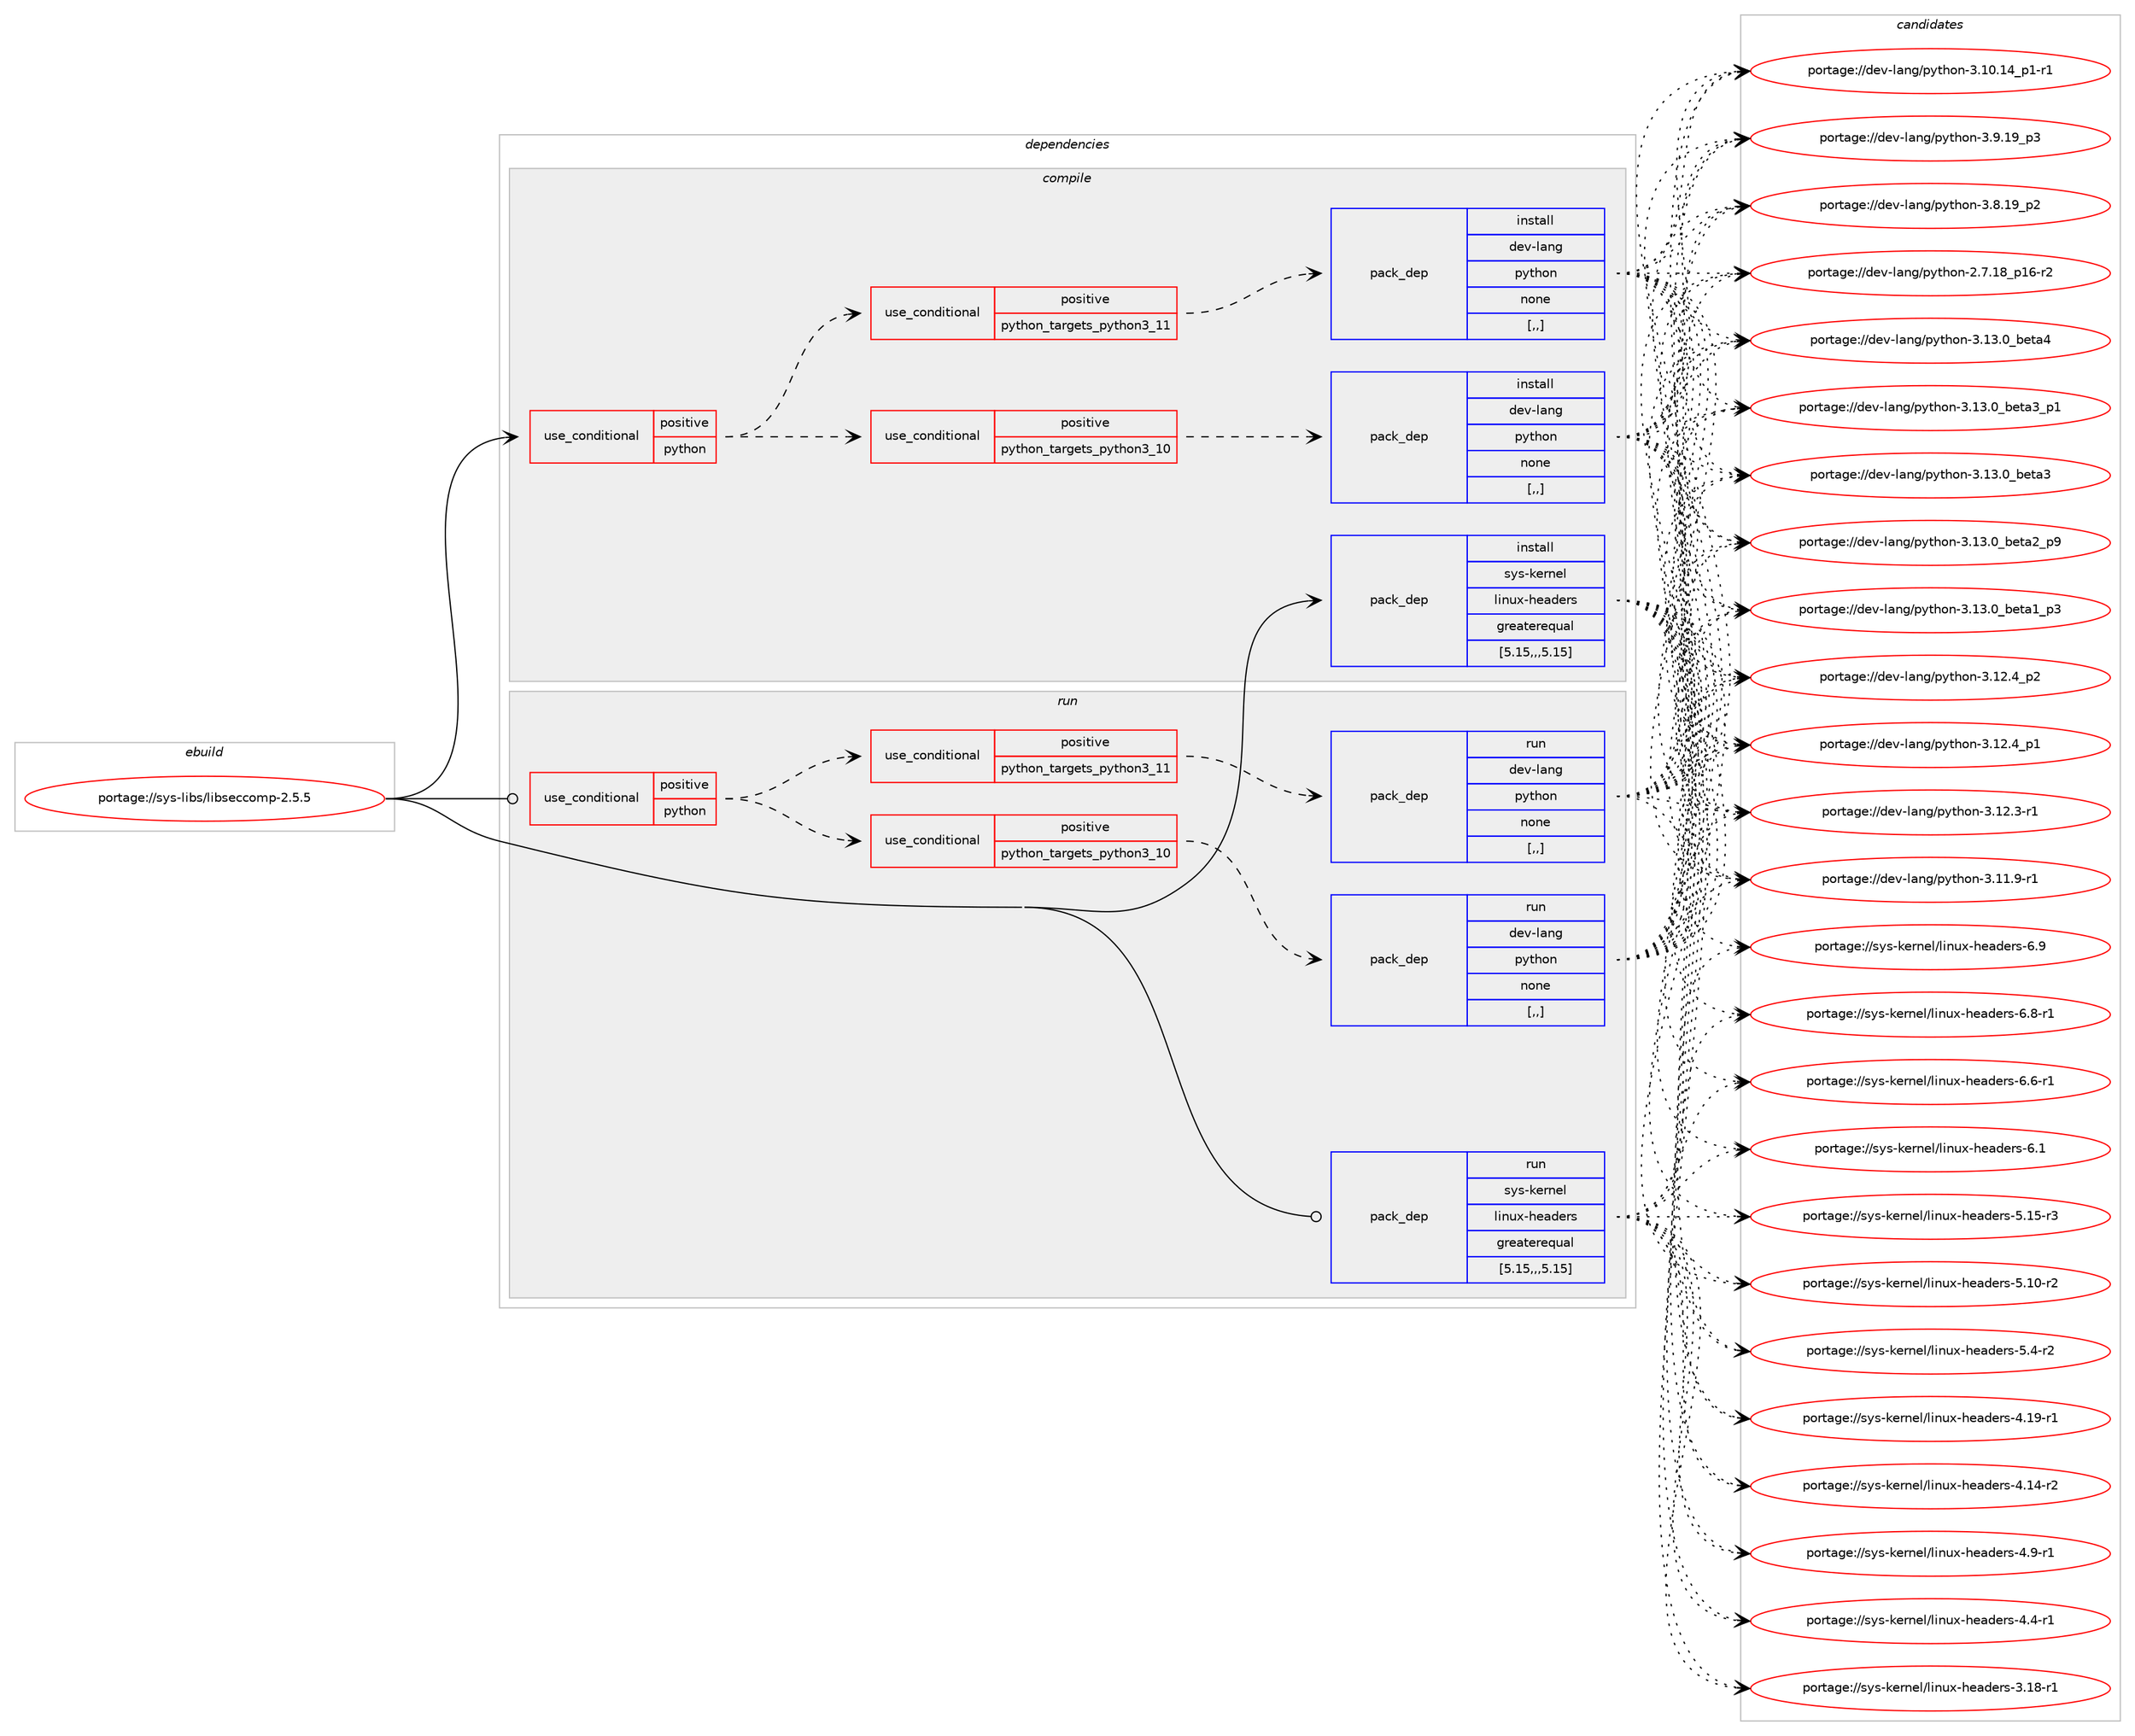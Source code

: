 digraph prolog {

# *************
# Graph options
# *************

newrank=true;
concentrate=true;
compound=true;
graph [rankdir=LR,fontname=Helvetica,fontsize=10,ranksep=1.5];#, ranksep=2.5, nodesep=0.2];
edge  [arrowhead=vee];
node  [fontname=Helvetica,fontsize=10];

# **********
# The ebuild
# **********

subgraph cluster_leftcol {
color=gray;
label=<<i>ebuild</i>>;
id [label="portage://sys-libs/libseccomp-2.5.5", color=red, width=4, href="../sys-libs/libseccomp-2.5.5.svg"];
}

# ****************
# The dependencies
# ****************

subgraph cluster_midcol {
color=gray;
label=<<i>dependencies</i>>;
subgraph cluster_compile {
fillcolor="#eeeeee";
style=filled;
label=<<i>compile</i>>;
subgraph cond117710 {
dependency441370 [label=<<TABLE BORDER="0" CELLBORDER="1" CELLSPACING="0" CELLPADDING="4"><TR><TD ROWSPAN="3" CELLPADDING="10">use_conditional</TD></TR><TR><TD>positive</TD></TR><TR><TD>python</TD></TR></TABLE>>, shape=none, color=red];
subgraph cond117711 {
dependency441371 [label=<<TABLE BORDER="0" CELLBORDER="1" CELLSPACING="0" CELLPADDING="4"><TR><TD ROWSPAN="3" CELLPADDING="10">use_conditional</TD></TR><TR><TD>positive</TD></TR><TR><TD>python_targets_python3_10</TD></TR></TABLE>>, shape=none, color=red];
subgraph pack320662 {
dependency441372 [label=<<TABLE BORDER="0" CELLBORDER="1" CELLSPACING="0" CELLPADDING="4" WIDTH="220"><TR><TD ROWSPAN="6" CELLPADDING="30">pack_dep</TD></TR><TR><TD WIDTH="110">install</TD></TR><TR><TD>dev-lang</TD></TR><TR><TD>python</TD></TR><TR><TD>none</TD></TR><TR><TD>[,,]</TD></TR></TABLE>>, shape=none, color=blue];
}
dependency441371:e -> dependency441372:w [weight=20,style="dashed",arrowhead="vee"];
}
dependency441370:e -> dependency441371:w [weight=20,style="dashed",arrowhead="vee"];
subgraph cond117712 {
dependency441373 [label=<<TABLE BORDER="0" CELLBORDER="1" CELLSPACING="0" CELLPADDING="4"><TR><TD ROWSPAN="3" CELLPADDING="10">use_conditional</TD></TR><TR><TD>positive</TD></TR><TR><TD>python_targets_python3_11</TD></TR></TABLE>>, shape=none, color=red];
subgraph pack320663 {
dependency441374 [label=<<TABLE BORDER="0" CELLBORDER="1" CELLSPACING="0" CELLPADDING="4" WIDTH="220"><TR><TD ROWSPAN="6" CELLPADDING="30">pack_dep</TD></TR><TR><TD WIDTH="110">install</TD></TR><TR><TD>dev-lang</TD></TR><TR><TD>python</TD></TR><TR><TD>none</TD></TR><TR><TD>[,,]</TD></TR></TABLE>>, shape=none, color=blue];
}
dependency441373:e -> dependency441374:w [weight=20,style="dashed",arrowhead="vee"];
}
dependency441370:e -> dependency441373:w [weight=20,style="dashed",arrowhead="vee"];
}
id:e -> dependency441370:w [weight=20,style="solid",arrowhead="vee"];
subgraph pack320664 {
dependency441375 [label=<<TABLE BORDER="0" CELLBORDER="1" CELLSPACING="0" CELLPADDING="4" WIDTH="220"><TR><TD ROWSPAN="6" CELLPADDING="30">pack_dep</TD></TR><TR><TD WIDTH="110">install</TD></TR><TR><TD>sys-kernel</TD></TR><TR><TD>linux-headers</TD></TR><TR><TD>greaterequal</TD></TR><TR><TD>[5.15,,,5.15]</TD></TR></TABLE>>, shape=none, color=blue];
}
id:e -> dependency441375:w [weight=20,style="solid",arrowhead="vee"];
}
subgraph cluster_compileandrun {
fillcolor="#eeeeee";
style=filled;
label=<<i>compile and run</i>>;
}
subgraph cluster_run {
fillcolor="#eeeeee";
style=filled;
label=<<i>run</i>>;
subgraph cond117713 {
dependency441376 [label=<<TABLE BORDER="0" CELLBORDER="1" CELLSPACING="0" CELLPADDING="4"><TR><TD ROWSPAN="3" CELLPADDING="10">use_conditional</TD></TR><TR><TD>positive</TD></TR><TR><TD>python</TD></TR></TABLE>>, shape=none, color=red];
subgraph cond117714 {
dependency441377 [label=<<TABLE BORDER="0" CELLBORDER="1" CELLSPACING="0" CELLPADDING="4"><TR><TD ROWSPAN="3" CELLPADDING="10">use_conditional</TD></TR><TR><TD>positive</TD></TR><TR><TD>python_targets_python3_10</TD></TR></TABLE>>, shape=none, color=red];
subgraph pack320665 {
dependency441378 [label=<<TABLE BORDER="0" CELLBORDER="1" CELLSPACING="0" CELLPADDING="4" WIDTH="220"><TR><TD ROWSPAN="6" CELLPADDING="30">pack_dep</TD></TR><TR><TD WIDTH="110">run</TD></TR><TR><TD>dev-lang</TD></TR><TR><TD>python</TD></TR><TR><TD>none</TD></TR><TR><TD>[,,]</TD></TR></TABLE>>, shape=none, color=blue];
}
dependency441377:e -> dependency441378:w [weight=20,style="dashed",arrowhead="vee"];
}
dependency441376:e -> dependency441377:w [weight=20,style="dashed",arrowhead="vee"];
subgraph cond117715 {
dependency441379 [label=<<TABLE BORDER="0" CELLBORDER="1" CELLSPACING="0" CELLPADDING="4"><TR><TD ROWSPAN="3" CELLPADDING="10">use_conditional</TD></TR><TR><TD>positive</TD></TR><TR><TD>python_targets_python3_11</TD></TR></TABLE>>, shape=none, color=red];
subgraph pack320666 {
dependency441380 [label=<<TABLE BORDER="0" CELLBORDER="1" CELLSPACING="0" CELLPADDING="4" WIDTH="220"><TR><TD ROWSPAN="6" CELLPADDING="30">pack_dep</TD></TR><TR><TD WIDTH="110">run</TD></TR><TR><TD>dev-lang</TD></TR><TR><TD>python</TD></TR><TR><TD>none</TD></TR><TR><TD>[,,]</TD></TR></TABLE>>, shape=none, color=blue];
}
dependency441379:e -> dependency441380:w [weight=20,style="dashed",arrowhead="vee"];
}
dependency441376:e -> dependency441379:w [weight=20,style="dashed",arrowhead="vee"];
}
id:e -> dependency441376:w [weight=20,style="solid",arrowhead="odot"];
subgraph pack320667 {
dependency441381 [label=<<TABLE BORDER="0" CELLBORDER="1" CELLSPACING="0" CELLPADDING="4" WIDTH="220"><TR><TD ROWSPAN="6" CELLPADDING="30">pack_dep</TD></TR><TR><TD WIDTH="110">run</TD></TR><TR><TD>sys-kernel</TD></TR><TR><TD>linux-headers</TD></TR><TR><TD>greaterequal</TD></TR><TR><TD>[5.15,,,5.15]</TD></TR></TABLE>>, shape=none, color=blue];
}
id:e -> dependency441381:w [weight=20,style="solid",arrowhead="odot"];
}
}

# **************
# The candidates
# **************

subgraph cluster_choices {
rank=same;
color=gray;
label=<<i>candidates</i>>;

subgraph choice320662 {
color=black;
nodesep=1;
choice1001011184510897110103471121211161041111104551464951464895981011169752 [label="portage://dev-lang/python-3.13.0_beta4", color=red, width=4,href="../dev-lang/python-3.13.0_beta4.svg"];
choice10010111845108971101034711212111610411111045514649514648959810111697519511249 [label="portage://dev-lang/python-3.13.0_beta3_p1", color=red, width=4,href="../dev-lang/python-3.13.0_beta3_p1.svg"];
choice1001011184510897110103471121211161041111104551464951464895981011169751 [label="portage://dev-lang/python-3.13.0_beta3", color=red, width=4,href="../dev-lang/python-3.13.0_beta3.svg"];
choice10010111845108971101034711212111610411111045514649514648959810111697509511257 [label="portage://dev-lang/python-3.13.0_beta2_p9", color=red, width=4,href="../dev-lang/python-3.13.0_beta2_p9.svg"];
choice10010111845108971101034711212111610411111045514649514648959810111697499511251 [label="portage://dev-lang/python-3.13.0_beta1_p3", color=red, width=4,href="../dev-lang/python-3.13.0_beta1_p3.svg"];
choice100101118451089711010347112121116104111110455146495046529511250 [label="portage://dev-lang/python-3.12.4_p2", color=red, width=4,href="../dev-lang/python-3.12.4_p2.svg"];
choice100101118451089711010347112121116104111110455146495046529511249 [label="portage://dev-lang/python-3.12.4_p1", color=red, width=4,href="../dev-lang/python-3.12.4_p1.svg"];
choice100101118451089711010347112121116104111110455146495046514511449 [label="portage://dev-lang/python-3.12.3-r1", color=red, width=4,href="../dev-lang/python-3.12.3-r1.svg"];
choice100101118451089711010347112121116104111110455146494946574511449 [label="portage://dev-lang/python-3.11.9-r1", color=red, width=4,href="../dev-lang/python-3.11.9-r1.svg"];
choice100101118451089711010347112121116104111110455146494846495295112494511449 [label="portage://dev-lang/python-3.10.14_p1-r1", color=red, width=4,href="../dev-lang/python-3.10.14_p1-r1.svg"];
choice100101118451089711010347112121116104111110455146574649579511251 [label="portage://dev-lang/python-3.9.19_p3", color=red, width=4,href="../dev-lang/python-3.9.19_p3.svg"];
choice100101118451089711010347112121116104111110455146564649579511250 [label="portage://dev-lang/python-3.8.19_p2", color=red, width=4,href="../dev-lang/python-3.8.19_p2.svg"];
choice100101118451089711010347112121116104111110455046554649569511249544511450 [label="portage://dev-lang/python-2.7.18_p16-r2", color=red, width=4,href="../dev-lang/python-2.7.18_p16-r2.svg"];
dependency441372:e -> choice1001011184510897110103471121211161041111104551464951464895981011169752:w [style=dotted,weight="100"];
dependency441372:e -> choice10010111845108971101034711212111610411111045514649514648959810111697519511249:w [style=dotted,weight="100"];
dependency441372:e -> choice1001011184510897110103471121211161041111104551464951464895981011169751:w [style=dotted,weight="100"];
dependency441372:e -> choice10010111845108971101034711212111610411111045514649514648959810111697509511257:w [style=dotted,weight="100"];
dependency441372:e -> choice10010111845108971101034711212111610411111045514649514648959810111697499511251:w [style=dotted,weight="100"];
dependency441372:e -> choice100101118451089711010347112121116104111110455146495046529511250:w [style=dotted,weight="100"];
dependency441372:e -> choice100101118451089711010347112121116104111110455146495046529511249:w [style=dotted,weight="100"];
dependency441372:e -> choice100101118451089711010347112121116104111110455146495046514511449:w [style=dotted,weight="100"];
dependency441372:e -> choice100101118451089711010347112121116104111110455146494946574511449:w [style=dotted,weight="100"];
dependency441372:e -> choice100101118451089711010347112121116104111110455146494846495295112494511449:w [style=dotted,weight="100"];
dependency441372:e -> choice100101118451089711010347112121116104111110455146574649579511251:w [style=dotted,weight="100"];
dependency441372:e -> choice100101118451089711010347112121116104111110455146564649579511250:w [style=dotted,weight="100"];
dependency441372:e -> choice100101118451089711010347112121116104111110455046554649569511249544511450:w [style=dotted,weight="100"];
}
subgraph choice320663 {
color=black;
nodesep=1;
choice1001011184510897110103471121211161041111104551464951464895981011169752 [label="portage://dev-lang/python-3.13.0_beta4", color=red, width=4,href="../dev-lang/python-3.13.0_beta4.svg"];
choice10010111845108971101034711212111610411111045514649514648959810111697519511249 [label="portage://dev-lang/python-3.13.0_beta3_p1", color=red, width=4,href="../dev-lang/python-3.13.0_beta3_p1.svg"];
choice1001011184510897110103471121211161041111104551464951464895981011169751 [label="portage://dev-lang/python-3.13.0_beta3", color=red, width=4,href="../dev-lang/python-3.13.0_beta3.svg"];
choice10010111845108971101034711212111610411111045514649514648959810111697509511257 [label="portage://dev-lang/python-3.13.0_beta2_p9", color=red, width=4,href="../dev-lang/python-3.13.0_beta2_p9.svg"];
choice10010111845108971101034711212111610411111045514649514648959810111697499511251 [label="portage://dev-lang/python-3.13.0_beta1_p3", color=red, width=4,href="../dev-lang/python-3.13.0_beta1_p3.svg"];
choice100101118451089711010347112121116104111110455146495046529511250 [label="portage://dev-lang/python-3.12.4_p2", color=red, width=4,href="../dev-lang/python-3.12.4_p2.svg"];
choice100101118451089711010347112121116104111110455146495046529511249 [label="portage://dev-lang/python-3.12.4_p1", color=red, width=4,href="../dev-lang/python-3.12.4_p1.svg"];
choice100101118451089711010347112121116104111110455146495046514511449 [label="portage://dev-lang/python-3.12.3-r1", color=red, width=4,href="../dev-lang/python-3.12.3-r1.svg"];
choice100101118451089711010347112121116104111110455146494946574511449 [label="portage://dev-lang/python-3.11.9-r1", color=red, width=4,href="../dev-lang/python-3.11.9-r1.svg"];
choice100101118451089711010347112121116104111110455146494846495295112494511449 [label="portage://dev-lang/python-3.10.14_p1-r1", color=red, width=4,href="../dev-lang/python-3.10.14_p1-r1.svg"];
choice100101118451089711010347112121116104111110455146574649579511251 [label="portage://dev-lang/python-3.9.19_p3", color=red, width=4,href="../dev-lang/python-3.9.19_p3.svg"];
choice100101118451089711010347112121116104111110455146564649579511250 [label="portage://dev-lang/python-3.8.19_p2", color=red, width=4,href="../dev-lang/python-3.8.19_p2.svg"];
choice100101118451089711010347112121116104111110455046554649569511249544511450 [label="portage://dev-lang/python-2.7.18_p16-r2", color=red, width=4,href="../dev-lang/python-2.7.18_p16-r2.svg"];
dependency441374:e -> choice1001011184510897110103471121211161041111104551464951464895981011169752:w [style=dotted,weight="100"];
dependency441374:e -> choice10010111845108971101034711212111610411111045514649514648959810111697519511249:w [style=dotted,weight="100"];
dependency441374:e -> choice1001011184510897110103471121211161041111104551464951464895981011169751:w [style=dotted,weight="100"];
dependency441374:e -> choice10010111845108971101034711212111610411111045514649514648959810111697509511257:w [style=dotted,weight="100"];
dependency441374:e -> choice10010111845108971101034711212111610411111045514649514648959810111697499511251:w [style=dotted,weight="100"];
dependency441374:e -> choice100101118451089711010347112121116104111110455146495046529511250:w [style=dotted,weight="100"];
dependency441374:e -> choice100101118451089711010347112121116104111110455146495046529511249:w [style=dotted,weight="100"];
dependency441374:e -> choice100101118451089711010347112121116104111110455146495046514511449:w [style=dotted,weight="100"];
dependency441374:e -> choice100101118451089711010347112121116104111110455146494946574511449:w [style=dotted,weight="100"];
dependency441374:e -> choice100101118451089711010347112121116104111110455146494846495295112494511449:w [style=dotted,weight="100"];
dependency441374:e -> choice100101118451089711010347112121116104111110455146574649579511251:w [style=dotted,weight="100"];
dependency441374:e -> choice100101118451089711010347112121116104111110455146564649579511250:w [style=dotted,weight="100"];
dependency441374:e -> choice100101118451089711010347112121116104111110455046554649569511249544511450:w [style=dotted,weight="100"];
}
subgraph choice320664 {
color=black;
nodesep=1;
choice1151211154510710111411010110847108105110117120451041019710010111411545544657 [label="portage://sys-kernel/linux-headers-6.9", color=red, width=4,href="../sys-kernel/linux-headers-6.9.svg"];
choice11512111545107101114110101108471081051101171204510410197100101114115455446564511449 [label="portage://sys-kernel/linux-headers-6.8-r1", color=red, width=4,href="../sys-kernel/linux-headers-6.8-r1.svg"];
choice11512111545107101114110101108471081051101171204510410197100101114115455446544511449 [label="portage://sys-kernel/linux-headers-6.6-r1", color=red, width=4,href="../sys-kernel/linux-headers-6.6-r1.svg"];
choice1151211154510710111411010110847108105110117120451041019710010111411545544649 [label="portage://sys-kernel/linux-headers-6.1", color=red, width=4,href="../sys-kernel/linux-headers-6.1.svg"];
choice1151211154510710111411010110847108105110117120451041019710010111411545534649534511451 [label="portage://sys-kernel/linux-headers-5.15-r3", color=red, width=4,href="../sys-kernel/linux-headers-5.15-r3.svg"];
choice1151211154510710111411010110847108105110117120451041019710010111411545534649484511450 [label="portage://sys-kernel/linux-headers-5.10-r2", color=red, width=4,href="../sys-kernel/linux-headers-5.10-r2.svg"];
choice11512111545107101114110101108471081051101171204510410197100101114115455346524511450 [label="portage://sys-kernel/linux-headers-5.4-r2", color=red, width=4,href="../sys-kernel/linux-headers-5.4-r2.svg"];
choice1151211154510710111411010110847108105110117120451041019710010111411545524649574511449 [label="portage://sys-kernel/linux-headers-4.19-r1", color=red, width=4,href="../sys-kernel/linux-headers-4.19-r1.svg"];
choice1151211154510710111411010110847108105110117120451041019710010111411545524649524511450 [label="portage://sys-kernel/linux-headers-4.14-r2", color=red, width=4,href="../sys-kernel/linux-headers-4.14-r2.svg"];
choice11512111545107101114110101108471081051101171204510410197100101114115455246574511449 [label="portage://sys-kernel/linux-headers-4.9-r1", color=red, width=4,href="../sys-kernel/linux-headers-4.9-r1.svg"];
choice11512111545107101114110101108471081051101171204510410197100101114115455246524511449 [label="portage://sys-kernel/linux-headers-4.4-r1", color=red, width=4,href="../sys-kernel/linux-headers-4.4-r1.svg"];
choice1151211154510710111411010110847108105110117120451041019710010111411545514649564511449 [label="portage://sys-kernel/linux-headers-3.18-r1", color=red, width=4,href="../sys-kernel/linux-headers-3.18-r1.svg"];
dependency441375:e -> choice1151211154510710111411010110847108105110117120451041019710010111411545544657:w [style=dotted,weight="100"];
dependency441375:e -> choice11512111545107101114110101108471081051101171204510410197100101114115455446564511449:w [style=dotted,weight="100"];
dependency441375:e -> choice11512111545107101114110101108471081051101171204510410197100101114115455446544511449:w [style=dotted,weight="100"];
dependency441375:e -> choice1151211154510710111411010110847108105110117120451041019710010111411545544649:w [style=dotted,weight="100"];
dependency441375:e -> choice1151211154510710111411010110847108105110117120451041019710010111411545534649534511451:w [style=dotted,weight="100"];
dependency441375:e -> choice1151211154510710111411010110847108105110117120451041019710010111411545534649484511450:w [style=dotted,weight="100"];
dependency441375:e -> choice11512111545107101114110101108471081051101171204510410197100101114115455346524511450:w [style=dotted,weight="100"];
dependency441375:e -> choice1151211154510710111411010110847108105110117120451041019710010111411545524649574511449:w [style=dotted,weight="100"];
dependency441375:e -> choice1151211154510710111411010110847108105110117120451041019710010111411545524649524511450:w [style=dotted,weight="100"];
dependency441375:e -> choice11512111545107101114110101108471081051101171204510410197100101114115455246574511449:w [style=dotted,weight="100"];
dependency441375:e -> choice11512111545107101114110101108471081051101171204510410197100101114115455246524511449:w [style=dotted,weight="100"];
dependency441375:e -> choice1151211154510710111411010110847108105110117120451041019710010111411545514649564511449:w [style=dotted,weight="100"];
}
subgraph choice320665 {
color=black;
nodesep=1;
choice1001011184510897110103471121211161041111104551464951464895981011169752 [label="portage://dev-lang/python-3.13.0_beta4", color=red, width=4,href="../dev-lang/python-3.13.0_beta4.svg"];
choice10010111845108971101034711212111610411111045514649514648959810111697519511249 [label="portage://dev-lang/python-3.13.0_beta3_p1", color=red, width=4,href="../dev-lang/python-3.13.0_beta3_p1.svg"];
choice1001011184510897110103471121211161041111104551464951464895981011169751 [label="portage://dev-lang/python-3.13.0_beta3", color=red, width=4,href="../dev-lang/python-3.13.0_beta3.svg"];
choice10010111845108971101034711212111610411111045514649514648959810111697509511257 [label="portage://dev-lang/python-3.13.0_beta2_p9", color=red, width=4,href="../dev-lang/python-3.13.0_beta2_p9.svg"];
choice10010111845108971101034711212111610411111045514649514648959810111697499511251 [label="portage://dev-lang/python-3.13.0_beta1_p3", color=red, width=4,href="../dev-lang/python-3.13.0_beta1_p3.svg"];
choice100101118451089711010347112121116104111110455146495046529511250 [label="portage://dev-lang/python-3.12.4_p2", color=red, width=4,href="../dev-lang/python-3.12.4_p2.svg"];
choice100101118451089711010347112121116104111110455146495046529511249 [label="portage://dev-lang/python-3.12.4_p1", color=red, width=4,href="../dev-lang/python-3.12.4_p1.svg"];
choice100101118451089711010347112121116104111110455146495046514511449 [label="portage://dev-lang/python-3.12.3-r1", color=red, width=4,href="../dev-lang/python-3.12.3-r1.svg"];
choice100101118451089711010347112121116104111110455146494946574511449 [label="portage://dev-lang/python-3.11.9-r1", color=red, width=4,href="../dev-lang/python-3.11.9-r1.svg"];
choice100101118451089711010347112121116104111110455146494846495295112494511449 [label="portage://dev-lang/python-3.10.14_p1-r1", color=red, width=4,href="../dev-lang/python-3.10.14_p1-r1.svg"];
choice100101118451089711010347112121116104111110455146574649579511251 [label="portage://dev-lang/python-3.9.19_p3", color=red, width=4,href="../dev-lang/python-3.9.19_p3.svg"];
choice100101118451089711010347112121116104111110455146564649579511250 [label="portage://dev-lang/python-3.8.19_p2", color=red, width=4,href="../dev-lang/python-3.8.19_p2.svg"];
choice100101118451089711010347112121116104111110455046554649569511249544511450 [label="portage://dev-lang/python-2.7.18_p16-r2", color=red, width=4,href="../dev-lang/python-2.7.18_p16-r2.svg"];
dependency441378:e -> choice1001011184510897110103471121211161041111104551464951464895981011169752:w [style=dotted,weight="100"];
dependency441378:e -> choice10010111845108971101034711212111610411111045514649514648959810111697519511249:w [style=dotted,weight="100"];
dependency441378:e -> choice1001011184510897110103471121211161041111104551464951464895981011169751:w [style=dotted,weight="100"];
dependency441378:e -> choice10010111845108971101034711212111610411111045514649514648959810111697509511257:w [style=dotted,weight="100"];
dependency441378:e -> choice10010111845108971101034711212111610411111045514649514648959810111697499511251:w [style=dotted,weight="100"];
dependency441378:e -> choice100101118451089711010347112121116104111110455146495046529511250:w [style=dotted,weight="100"];
dependency441378:e -> choice100101118451089711010347112121116104111110455146495046529511249:w [style=dotted,weight="100"];
dependency441378:e -> choice100101118451089711010347112121116104111110455146495046514511449:w [style=dotted,weight="100"];
dependency441378:e -> choice100101118451089711010347112121116104111110455146494946574511449:w [style=dotted,weight="100"];
dependency441378:e -> choice100101118451089711010347112121116104111110455146494846495295112494511449:w [style=dotted,weight="100"];
dependency441378:e -> choice100101118451089711010347112121116104111110455146574649579511251:w [style=dotted,weight="100"];
dependency441378:e -> choice100101118451089711010347112121116104111110455146564649579511250:w [style=dotted,weight="100"];
dependency441378:e -> choice100101118451089711010347112121116104111110455046554649569511249544511450:w [style=dotted,weight="100"];
}
subgraph choice320666 {
color=black;
nodesep=1;
choice1001011184510897110103471121211161041111104551464951464895981011169752 [label="portage://dev-lang/python-3.13.0_beta4", color=red, width=4,href="../dev-lang/python-3.13.0_beta4.svg"];
choice10010111845108971101034711212111610411111045514649514648959810111697519511249 [label="portage://dev-lang/python-3.13.0_beta3_p1", color=red, width=4,href="../dev-lang/python-3.13.0_beta3_p1.svg"];
choice1001011184510897110103471121211161041111104551464951464895981011169751 [label="portage://dev-lang/python-3.13.0_beta3", color=red, width=4,href="../dev-lang/python-3.13.0_beta3.svg"];
choice10010111845108971101034711212111610411111045514649514648959810111697509511257 [label="portage://dev-lang/python-3.13.0_beta2_p9", color=red, width=4,href="../dev-lang/python-3.13.0_beta2_p9.svg"];
choice10010111845108971101034711212111610411111045514649514648959810111697499511251 [label="portage://dev-lang/python-3.13.0_beta1_p3", color=red, width=4,href="../dev-lang/python-3.13.0_beta1_p3.svg"];
choice100101118451089711010347112121116104111110455146495046529511250 [label="portage://dev-lang/python-3.12.4_p2", color=red, width=4,href="../dev-lang/python-3.12.4_p2.svg"];
choice100101118451089711010347112121116104111110455146495046529511249 [label="portage://dev-lang/python-3.12.4_p1", color=red, width=4,href="../dev-lang/python-3.12.4_p1.svg"];
choice100101118451089711010347112121116104111110455146495046514511449 [label="portage://dev-lang/python-3.12.3-r1", color=red, width=4,href="../dev-lang/python-3.12.3-r1.svg"];
choice100101118451089711010347112121116104111110455146494946574511449 [label="portage://dev-lang/python-3.11.9-r1", color=red, width=4,href="../dev-lang/python-3.11.9-r1.svg"];
choice100101118451089711010347112121116104111110455146494846495295112494511449 [label="portage://dev-lang/python-3.10.14_p1-r1", color=red, width=4,href="../dev-lang/python-3.10.14_p1-r1.svg"];
choice100101118451089711010347112121116104111110455146574649579511251 [label="portage://dev-lang/python-3.9.19_p3", color=red, width=4,href="../dev-lang/python-3.9.19_p3.svg"];
choice100101118451089711010347112121116104111110455146564649579511250 [label="portage://dev-lang/python-3.8.19_p2", color=red, width=4,href="../dev-lang/python-3.8.19_p2.svg"];
choice100101118451089711010347112121116104111110455046554649569511249544511450 [label="portage://dev-lang/python-2.7.18_p16-r2", color=red, width=4,href="../dev-lang/python-2.7.18_p16-r2.svg"];
dependency441380:e -> choice1001011184510897110103471121211161041111104551464951464895981011169752:w [style=dotted,weight="100"];
dependency441380:e -> choice10010111845108971101034711212111610411111045514649514648959810111697519511249:w [style=dotted,weight="100"];
dependency441380:e -> choice1001011184510897110103471121211161041111104551464951464895981011169751:w [style=dotted,weight="100"];
dependency441380:e -> choice10010111845108971101034711212111610411111045514649514648959810111697509511257:w [style=dotted,weight="100"];
dependency441380:e -> choice10010111845108971101034711212111610411111045514649514648959810111697499511251:w [style=dotted,weight="100"];
dependency441380:e -> choice100101118451089711010347112121116104111110455146495046529511250:w [style=dotted,weight="100"];
dependency441380:e -> choice100101118451089711010347112121116104111110455146495046529511249:w [style=dotted,weight="100"];
dependency441380:e -> choice100101118451089711010347112121116104111110455146495046514511449:w [style=dotted,weight="100"];
dependency441380:e -> choice100101118451089711010347112121116104111110455146494946574511449:w [style=dotted,weight="100"];
dependency441380:e -> choice100101118451089711010347112121116104111110455146494846495295112494511449:w [style=dotted,weight="100"];
dependency441380:e -> choice100101118451089711010347112121116104111110455146574649579511251:w [style=dotted,weight="100"];
dependency441380:e -> choice100101118451089711010347112121116104111110455146564649579511250:w [style=dotted,weight="100"];
dependency441380:e -> choice100101118451089711010347112121116104111110455046554649569511249544511450:w [style=dotted,weight="100"];
}
subgraph choice320667 {
color=black;
nodesep=1;
choice1151211154510710111411010110847108105110117120451041019710010111411545544657 [label="portage://sys-kernel/linux-headers-6.9", color=red, width=4,href="../sys-kernel/linux-headers-6.9.svg"];
choice11512111545107101114110101108471081051101171204510410197100101114115455446564511449 [label="portage://sys-kernel/linux-headers-6.8-r1", color=red, width=4,href="../sys-kernel/linux-headers-6.8-r1.svg"];
choice11512111545107101114110101108471081051101171204510410197100101114115455446544511449 [label="portage://sys-kernel/linux-headers-6.6-r1", color=red, width=4,href="../sys-kernel/linux-headers-6.6-r1.svg"];
choice1151211154510710111411010110847108105110117120451041019710010111411545544649 [label="portage://sys-kernel/linux-headers-6.1", color=red, width=4,href="../sys-kernel/linux-headers-6.1.svg"];
choice1151211154510710111411010110847108105110117120451041019710010111411545534649534511451 [label="portage://sys-kernel/linux-headers-5.15-r3", color=red, width=4,href="../sys-kernel/linux-headers-5.15-r3.svg"];
choice1151211154510710111411010110847108105110117120451041019710010111411545534649484511450 [label="portage://sys-kernel/linux-headers-5.10-r2", color=red, width=4,href="../sys-kernel/linux-headers-5.10-r2.svg"];
choice11512111545107101114110101108471081051101171204510410197100101114115455346524511450 [label="portage://sys-kernel/linux-headers-5.4-r2", color=red, width=4,href="../sys-kernel/linux-headers-5.4-r2.svg"];
choice1151211154510710111411010110847108105110117120451041019710010111411545524649574511449 [label="portage://sys-kernel/linux-headers-4.19-r1", color=red, width=4,href="../sys-kernel/linux-headers-4.19-r1.svg"];
choice1151211154510710111411010110847108105110117120451041019710010111411545524649524511450 [label="portage://sys-kernel/linux-headers-4.14-r2", color=red, width=4,href="../sys-kernel/linux-headers-4.14-r2.svg"];
choice11512111545107101114110101108471081051101171204510410197100101114115455246574511449 [label="portage://sys-kernel/linux-headers-4.9-r1", color=red, width=4,href="../sys-kernel/linux-headers-4.9-r1.svg"];
choice11512111545107101114110101108471081051101171204510410197100101114115455246524511449 [label="portage://sys-kernel/linux-headers-4.4-r1", color=red, width=4,href="../sys-kernel/linux-headers-4.4-r1.svg"];
choice1151211154510710111411010110847108105110117120451041019710010111411545514649564511449 [label="portage://sys-kernel/linux-headers-3.18-r1", color=red, width=4,href="../sys-kernel/linux-headers-3.18-r1.svg"];
dependency441381:e -> choice1151211154510710111411010110847108105110117120451041019710010111411545544657:w [style=dotted,weight="100"];
dependency441381:e -> choice11512111545107101114110101108471081051101171204510410197100101114115455446564511449:w [style=dotted,weight="100"];
dependency441381:e -> choice11512111545107101114110101108471081051101171204510410197100101114115455446544511449:w [style=dotted,weight="100"];
dependency441381:e -> choice1151211154510710111411010110847108105110117120451041019710010111411545544649:w [style=dotted,weight="100"];
dependency441381:e -> choice1151211154510710111411010110847108105110117120451041019710010111411545534649534511451:w [style=dotted,weight="100"];
dependency441381:e -> choice1151211154510710111411010110847108105110117120451041019710010111411545534649484511450:w [style=dotted,weight="100"];
dependency441381:e -> choice11512111545107101114110101108471081051101171204510410197100101114115455346524511450:w [style=dotted,weight="100"];
dependency441381:e -> choice1151211154510710111411010110847108105110117120451041019710010111411545524649574511449:w [style=dotted,weight="100"];
dependency441381:e -> choice1151211154510710111411010110847108105110117120451041019710010111411545524649524511450:w [style=dotted,weight="100"];
dependency441381:e -> choice11512111545107101114110101108471081051101171204510410197100101114115455246574511449:w [style=dotted,weight="100"];
dependency441381:e -> choice11512111545107101114110101108471081051101171204510410197100101114115455246524511449:w [style=dotted,weight="100"];
dependency441381:e -> choice1151211154510710111411010110847108105110117120451041019710010111411545514649564511449:w [style=dotted,weight="100"];
}
}

}
